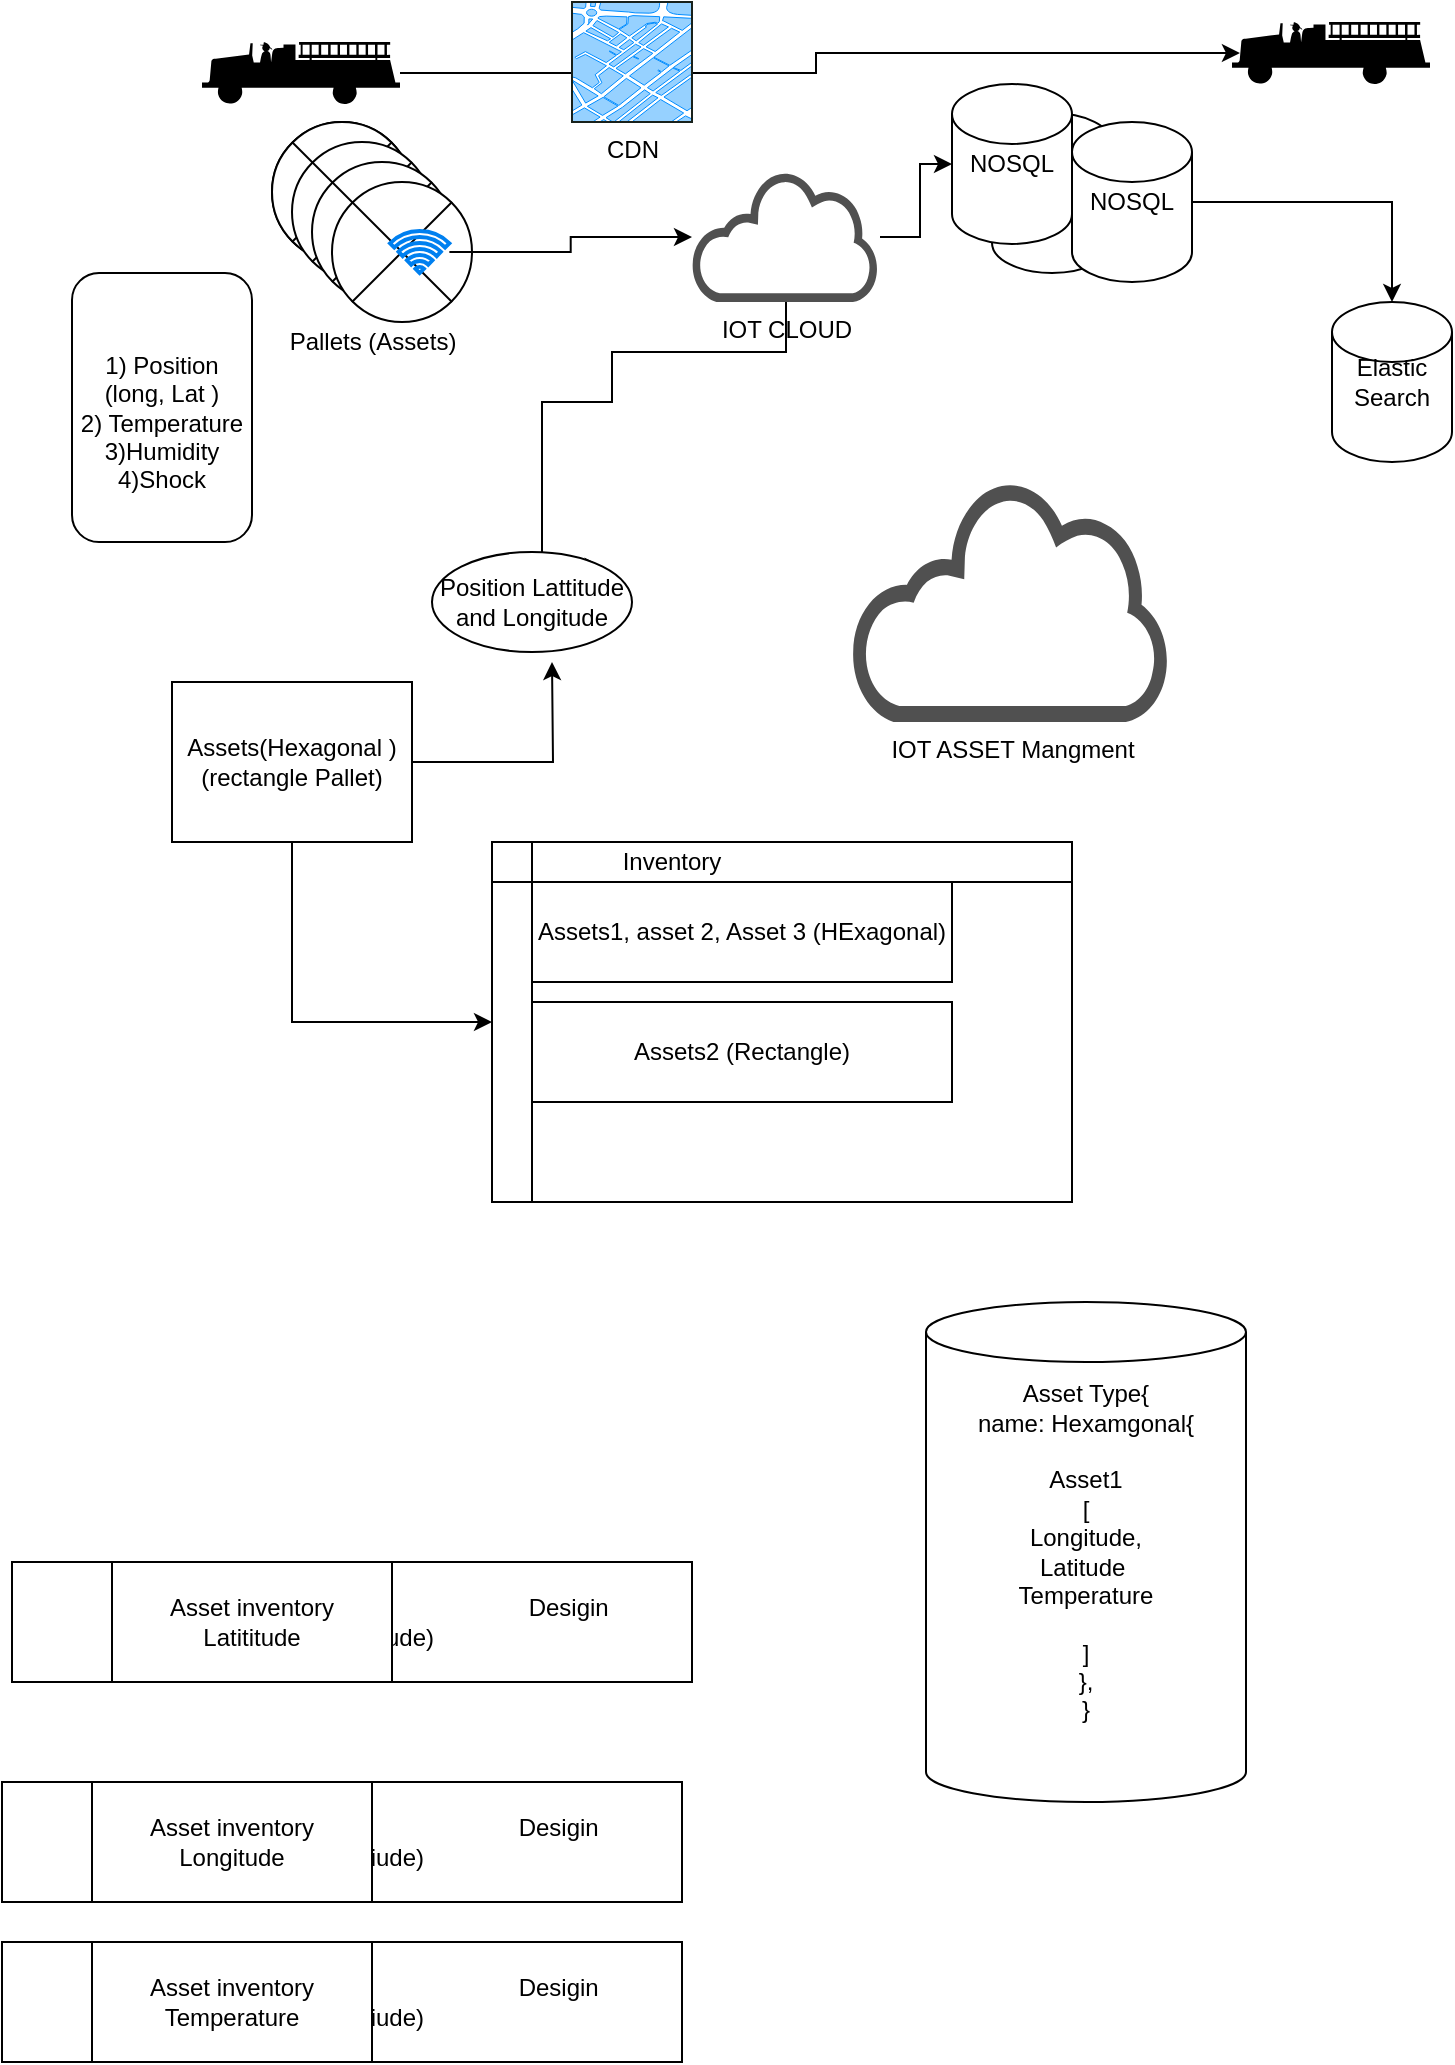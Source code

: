 <mxfile version="13.5.7" type="github"><diagram id="D3w5lH0AxNCdeBCPtkWT" name="Page-1"><mxGraphModel dx="868" dy="429" grid="1" gridSize="10" guides="1" tooltips="1" connect="1" arrows="1" fold="1" page="1" pageScale="1" pageWidth="1200" pageHeight="1920" math="0" shadow="0"><root><mxCell id="0"/><mxCell id="1" parent="0"/><mxCell id="ltcDWjptNssjjclR6L1z-1" value="" style="verticalLabelPosition=bottom;verticalAlign=top;html=1;shape=mxgraph.flowchart.or;" vertex="1" parent="1"><mxGeometry x="150" y="90" width="70" height="70" as="geometry"/></mxCell><mxCell id="ltcDWjptNssjjclR6L1z-2" value="" style="verticalLabelPosition=bottom;verticalAlign=top;html=1;shape=mxgraph.flowchart.or;" vertex="1" parent="1"><mxGeometry x="150" y="90" width="70" height="70" as="geometry"/></mxCell><mxCell id="ltcDWjptNssjjclR6L1z-3" value="" style="verticalLabelPosition=bottom;verticalAlign=top;html=1;shape=mxgraph.flowchart.or;" vertex="1" parent="1"><mxGeometry x="160" y="100" width="70" height="70" as="geometry"/></mxCell><mxCell id="ltcDWjptNssjjclR6L1z-4" value="" style="verticalLabelPosition=bottom;verticalAlign=top;html=1;shape=mxgraph.flowchart.or;" vertex="1" parent="1"><mxGeometry x="170" y="110" width="70" height="70" as="geometry"/></mxCell><mxCell id="ltcDWjptNssjjclR6L1z-5" value="" style="verticalLabelPosition=bottom;verticalAlign=top;html=1;shape=mxgraph.flowchart.or;" vertex="1" parent="1"><mxGeometry x="180" y="120" width="70" height="70" as="geometry"/></mxCell><mxCell id="ltcDWjptNssjjclR6L1z-6" value="Pallets (Assets) " style="text;html=1;align=center;verticalAlign=middle;resizable=0;points=[];autosize=1;" vertex="1" parent="1"><mxGeometry x="150" y="190" width="100" height="20" as="geometry"/></mxCell><mxCell id="ltcDWjptNssjjclR6L1z-7" value="&lt;div&gt;&lt;br&gt;&lt;/div&gt;&lt;div&gt;1) Position (long, Lat ) &lt;br&gt;&lt;/div&gt;&lt;div&gt;2) Temperature &lt;br&gt;&lt;/div&gt;&lt;div&gt;3)Humidity &lt;br&gt;&lt;/div&gt;&lt;div&gt;4)Shock &lt;br&gt;&lt;/div&gt;" style="rounded=1;whiteSpace=wrap;html=1;" vertex="1" parent="1"><mxGeometry x="50" y="165.5" width="90" height="134.5" as="geometry"/></mxCell><mxCell id="ltcDWjptNssjjclR6L1z-8" value="" style="shape=mxgraph.signs.transportation.firetruck;html=1;pointerEvents=1;fillColor=#000000;strokeColor=none;verticalLabelPosition=bottom;verticalAlign=top;align=center;" vertex="1" parent="1"><mxGeometry x="630" y="40" width="99" height="31" as="geometry"/></mxCell><mxCell id="ltcDWjptNssjjclR6L1z-10" style="edgeStyle=orthogonalEdgeStyle;rounded=0;orthogonalLoop=1;jettySize=auto;html=1;entryX=0.04;entryY=0.5;entryDx=0;entryDy=0;entryPerimeter=0;" edge="1" parent="1" source="ltcDWjptNssjjclR6L1z-9" target="ltcDWjptNssjjclR6L1z-8"><mxGeometry relative="1" as="geometry"/></mxCell><mxCell id="ltcDWjptNssjjclR6L1z-9" value="" style="shape=mxgraph.signs.transportation.firetruck;html=1;pointerEvents=1;fillColor=#000000;strokeColor=none;verticalLabelPosition=bottom;verticalAlign=top;align=center;" vertex="1" parent="1"><mxGeometry x="115" y="50" width="99" height="31" as="geometry"/></mxCell><mxCell id="ltcDWjptNssjjclR6L1z-13" style="edgeStyle=orthogonalEdgeStyle;rounded=0;orthogonalLoop=1;jettySize=auto;html=1;" edge="1" parent="1" source="ltcDWjptNssjjclR6L1z-11" target="ltcDWjptNssjjclR6L1z-12"><mxGeometry relative="1" as="geometry"/></mxCell><mxCell id="ltcDWjptNssjjclR6L1z-11" value="" style="html=1;verticalLabelPosition=bottom;align=center;labelBackgroundColor=#ffffff;verticalAlign=top;strokeWidth=2;strokeColor=#0080F0;shadow=0;dashed=0;shape=mxgraph.ios7.icons.wifi;pointerEvents=1" vertex="1" parent="1"><mxGeometry x="209" y="144.5" width="29.7" height="21" as="geometry"/></mxCell><mxCell id="ltcDWjptNssjjclR6L1z-18" style="edgeStyle=orthogonalEdgeStyle;rounded=0;orthogonalLoop=1;jettySize=auto;html=1;" edge="1" parent="1" source="ltcDWjptNssjjclR6L1z-12" target="ltcDWjptNssjjclR6L1z-16"><mxGeometry relative="1" as="geometry"/></mxCell><mxCell id="ltcDWjptNssjjclR6L1z-24" style="edgeStyle=orthogonalEdgeStyle;rounded=0;orthogonalLoop=1;jettySize=auto;html=1;entryX=1;entryY=0;entryDx=0;entryDy=0;" edge="1" parent="1" source="ltcDWjptNssjjclR6L1z-12" target="ltcDWjptNssjjclR6L1z-23"><mxGeometry relative="1" as="geometry"><mxPoint x="400" y="230" as="targetPoint"/><Array as="points"><mxPoint x="407" y="205"/><mxPoint x="320" y="205"/><mxPoint x="320" y="230"/><mxPoint x="285" y="230"/></Array></mxGeometry></mxCell><mxCell id="ltcDWjptNssjjclR6L1z-12" value="IOT CLOUD " style="pointerEvents=1;shadow=0;dashed=0;html=1;strokeColor=none;fillColor=#505050;labelPosition=center;verticalLabelPosition=bottom;outlineConnect=0;verticalAlign=top;align=center;shape=mxgraph.office.clouds.cloud;" vertex="1" parent="1"><mxGeometry x="360" y="115" width="94" height="65" as="geometry"/></mxCell><mxCell id="ltcDWjptNssjjclR6L1z-14" value="IOT ASSET Mangment " style="pointerEvents=1;shadow=0;dashed=0;html=1;strokeColor=none;fillColor=#505050;labelPosition=center;verticalLabelPosition=bottom;outlineConnect=0;verticalAlign=top;align=center;shape=mxgraph.office.clouds.cloud;" vertex="1" parent="1"><mxGeometry x="440" y="270" width="160" height="120" as="geometry"/></mxCell><mxCell id="ltcDWjptNssjjclR6L1z-15" value="NOSQL" style="shape=cylinder2;whiteSpace=wrap;html=1;boundedLbl=1;backgroundOutline=1;size=15;" vertex="1" parent="1"><mxGeometry x="510" y="85.5" width="60" height="80" as="geometry"/></mxCell><mxCell id="ltcDWjptNssjjclR6L1z-16" value="NOSQL" style="shape=cylinder2;whiteSpace=wrap;html=1;boundedLbl=1;backgroundOutline=1;size=15;" vertex="1" parent="1"><mxGeometry x="490" y="71" width="60" height="80" as="geometry"/></mxCell><mxCell id="ltcDWjptNssjjclR6L1z-20" style="edgeStyle=orthogonalEdgeStyle;rounded=0;orthogonalLoop=1;jettySize=auto;html=1;" edge="1" parent="1" source="ltcDWjptNssjjclR6L1z-17" target="ltcDWjptNssjjclR6L1z-19"><mxGeometry relative="1" as="geometry"/></mxCell><mxCell id="ltcDWjptNssjjclR6L1z-17" value="NOSQL" style="shape=cylinder2;whiteSpace=wrap;html=1;boundedLbl=1;backgroundOutline=1;size=15;" vertex="1" parent="1"><mxGeometry x="550" y="90" width="60" height="80" as="geometry"/></mxCell><mxCell id="ltcDWjptNssjjclR6L1z-19" value="Elastic Search " style="shape=cylinder2;whiteSpace=wrap;html=1;boundedLbl=1;backgroundOutline=1;size=15;" vertex="1" parent="1"><mxGeometry x="680" y="180" width="60" height="80" as="geometry"/></mxCell><mxCell id="ltcDWjptNssjjclR6L1z-25" style="edgeStyle=orthogonalEdgeStyle;rounded=0;orthogonalLoop=1;jettySize=auto;html=1;" edge="1" parent="1" source="ltcDWjptNssjjclR6L1z-22"><mxGeometry relative="1" as="geometry"><mxPoint x="290" y="360" as="targetPoint"/></mxGeometry></mxCell><mxCell id="ltcDWjptNssjjclR6L1z-31" style="edgeStyle=orthogonalEdgeStyle;rounded=0;orthogonalLoop=1;jettySize=auto;html=1;exitX=0.5;exitY=1;exitDx=0;exitDy=0;" edge="1" parent="1" source="ltcDWjptNssjjclR6L1z-22" target="ltcDWjptNssjjclR6L1z-27"><mxGeometry relative="1" as="geometry"/></mxCell><mxCell id="ltcDWjptNssjjclR6L1z-22" value="Assets(Hexagonal )(rectangle Pallet)" style="rounded=0;whiteSpace=wrap;html=1;" vertex="1" parent="1"><mxGeometry x="100" y="370" width="120" height="80" as="geometry"/></mxCell><mxCell id="ltcDWjptNssjjclR6L1z-23" value="Position Lattitude and Longitude " style="ellipse;whiteSpace=wrap;html=1;" vertex="1" parent="1"><mxGeometry x="230" y="305" width="100" height="50" as="geometry"/></mxCell><mxCell id="ltcDWjptNssjjclR6L1z-27" value="" style="shape=internalStorage;whiteSpace=wrap;html=1;backgroundOutline=1;" vertex="1" parent="1"><mxGeometry x="260" y="450" width="290" height="180" as="geometry"/></mxCell><mxCell id="ltcDWjptNssjjclR6L1z-28" value="Assets1, asset 2, Asset 3 (HExagonal)" style="rounded=0;whiteSpace=wrap;html=1;" vertex="1" parent="1"><mxGeometry x="280" y="470" width="210" height="50" as="geometry"/></mxCell><mxCell id="ltcDWjptNssjjclR6L1z-29" value="Assets2 (Rectangle) " style="rounded=0;whiteSpace=wrap;html=1;" vertex="1" parent="1"><mxGeometry x="280" y="530" width="210" height="50" as="geometry"/></mxCell><mxCell id="ltcDWjptNssjjclR6L1z-30" value="Inventory " style="text;html=1;strokeColor=none;fillColor=none;align=center;verticalAlign=middle;whiteSpace=wrap;rounded=0;" vertex="1" parent="1"><mxGeometry x="310" y="450" width="80" height="20" as="geometry"/></mxCell><mxCell id="ltcDWjptNssjjclR6L1z-36" value="&amp;nbsp;&amp;nbsp;&amp;nbsp;&amp;nbsp;&amp;nbsp;&amp;nbsp;&amp;nbsp;&amp;nbsp;&amp;nbsp;&amp;nbsp;&amp;nbsp;&amp;nbsp;&amp;nbsp;&amp;nbsp;&amp;nbsp;&amp;nbsp;&amp;nbsp;&amp;nbsp;&amp;nbsp;&amp;nbsp;&amp;nbsp;&amp;nbsp;&amp;nbsp;&amp;nbsp;&amp;nbsp;&amp;nbsp;&amp;nbsp;&amp;nbsp;&amp;nbsp;&amp;nbsp;&amp;nbsp;&amp;nbsp;&amp;nbsp;&amp;nbsp;&amp;nbsp;&amp;nbsp;&amp;nbsp;&amp;nbsp;&amp;nbsp;&amp;nbsp;&amp;nbsp;&amp;nbsp;&amp;nbsp;&amp;nbsp;&amp;nbsp;&amp;nbsp;&amp;nbsp;&amp;nbsp;&amp;nbsp;&amp;nbsp;&amp;nbsp;&amp;nbsp;&amp;nbsp;&amp;nbsp;&amp;nbsp;&amp;nbsp;&amp;nbsp;&amp;nbsp;&amp;nbsp;&amp;nbsp;&amp;nbsp;&amp;nbsp;&amp;nbsp;&amp;nbsp; Desigin Model(latitiude)" style="rounded=0;whiteSpace=wrap;html=1;" vertex="1" parent="1"><mxGeometry x="20" y="810" width="340" height="60" as="geometry"/></mxCell><mxCell id="ltcDWjptNssjjclR6L1z-37" value="&lt;div&gt;Asset inventory &lt;br&gt;&lt;/div&gt;&lt;div&gt;Latititude&lt;/div&gt;" style="rounded=0;whiteSpace=wrap;html=1;" vertex="1" parent="1"><mxGeometry x="70" y="810" width="140" height="60" as="geometry"/></mxCell><mxCell id="ltcDWjptNssjjclR6L1z-39" value="&amp;nbsp;&amp;nbsp;&amp;nbsp;&amp;nbsp;&amp;nbsp;&amp;nbsp;&amp;nbsp;&amp;nbsp;&amp;nbsp;&amp;nbsp;&amp;nbsp;&amp;nbsp;&amp;nbsp;&amp;nbsp;&amp;nbsp;&amp;nbsp;&amp;nbsp;&amp;nbsp;&amp;nbsp;&amp;nbsp;&amp;nbsp;&amp;nbsp;&amp;nbsp;&amp;nbsp;&amp;nbsp;&amp;nbsp;&amp;nbsp;&amp;nbsp;&amp;nbsp;&amp;nbsp;&amp;nbsp;&amp;nbsp;&amp;nbsp;&amp;nbsp;&amp;nbsp;&amp;nbsp;&amp;nbsp;&amp;nbsp;&amp;nbsp;&amp;nbsp;&amp;nbsp;&amp;nbsp;&amp;nbsp;&amp;nbsp;&amp;nbsp;&amp;nbsp;&amp;nbsp;&amp;nbsp;&amp;nbsp;&amp;nbsp;&amp;nbsp;&amp;nbsp;&amp;nbsp;&amp;nbsp;&amp;nbsp;&amp;nbsp;&amp;nbsp;&amp;nbsp;&amp;nbsp;&amp;nbsp;&amp;nbsp;&amp;nbsp;&amp;nbsp;&amp;nbsp; Desigin Model(latitiude)" style="rounded=0;whiteSpace=wrap;html=1;" vertex="1" parent="1"><mxGeometry x="15" y="1000" width="340" height="60" as="geometry"/></mxCell><mxCell id="ltcDWjptNssjjclR6L1z-40" value="&amp;nbsp;&amp;nbsp;&amp;nbsp;&amp;nbsp;&amp;nbsp;&amp;nbsp;&amp;nbsp;&amp;nbsp;&amp;nbsp;&amp;nbsp;&amp;nbsp;&amp;nbsp;&amp;nbsp;&amp;nbsp;&amp;nbsp;&amp;nbsp;&amp;nbsp;&amp;nbsp;&amp;nbsp;&amp;nbsp;&amp;nbsp;&amp;nbsp;&amp;nbsp;&amp;nbsp;&amp;nbsp;&amp;nbsp;&amp;nbsp;&amp;nbsp;&amp;nbsp;&amp;nbsp;&amp;nbsp;&amp;nbsp;&amp;nbsp;&amp;nbsp;&amp;nbsp;&amp;nbsp;&amp;nbsp;&amp;nbsp;&amp;nbsp;&amp;nbsp;&amp;nbsp;&amp;nbsp;&amp;nbsp;&amp;nbsp;&amp;nbsp;&amp;nbsp;&amp;nbsp;&amp;nbsp;&amp;nbsp;&amp;nbsp;&amp;nbsp;&amp;nbsp;&amp;nbsp;&amp;nbsp;&amp;nbsp;&amp;nbsp;&amp;nbsp;&amp;nbsp;&amp;nbsp;&amp;nbsp;&amp;nbsp;&amp;nbsp;&amp;nbsp;&amp;nbsp; Desigin Model(latitiude)" style="rounded=0;whiteSpace=wrap;html=1;" vertex="1" parent="1"><mxGeometry x="15" y="920" width="340" height="60" as="geometry"/></mxCell><mxCell id="ltcDWjptNssjjclR6L1z-41" value="&lt;div&gt;Asset inventory Temperature&lt;br&gt;&lt;/div&gt;" style="rounded=0;whiteSpace=wrap;html=1;" vertex="1" parent="1"><mxGeometry x="60" y="1000" width="140" height="60" as="geometry"/></mxCell><mxCell id="ltcDWjptNssjjclR6L1z-42" value="&lt;div&gt;Asset inventory &lt;br&gt;&lt;/div&gt;&lt;div&gt;Longitude&lt;/div&gt;" style="rounded=0;whiteSpace=wrap;html=1;" vertex="1" parent="1"><mxGeometry x="60" y="920" width="140" height="60" as="geometry"/></mxCell><mxCell id="ltcDWjptNssjjclR6L1z-44" value="&lt;div&gt;Asset Type{ &lt;br&gt;&lt;/div&gt;&lt;div&gt;name: Hexamgonal{&lt;/div&gt;&lt;div&gt;&lt;br&gt;&lt;/div&gt;&lt;div&gt;Asset1&lt;br&gt;&lt;/div&gt;&lt;div&gt;[&lt;/div&gt;&lt;div&gt;Longitude,&lt;/div&gt;&lt;div&gt;Latitude&amp;nbsp; &lt;br&gt;&lt;/div&gt;&lt;div&gt;Temperature&lt;br&gt;&lt;/div&gt;&lt;div&gt;&lt;br&gt;&lt;/div&gt;&lt;div&gt;]&lt;br&gt;&lt;/div&gt;&lt;div&gt;},&lt;/div&gt;&lt;div&gt;}&lt;/div&gt;" style="shape=cylinder2;whiteSpace=wrap;html=1;boundedLbl=1;backgroundOutline=1;size=15;" vertex="1" parent="1"><mxGeometry x="477" y="680" width="160" height="250" as="geometry"/></mxCell><mxCell id="ltcDWjptNssjjclR6L1z-45" value="CDN" style="verticalLabelPosition=bottom;verticalAlign=top;html=1;shadow=0;dashed=0;strokeWidth=1;shape=mxgraph.ios.iBgMap;strokeColor=#18211b;strokeColor2=#008cff;fillColor2=#96D1FF;" vertex="1" parent="1"><mxGeometry x="300" y="30" width="60" height="60" as="geometry"/></mxCell></root></mxGraphModel></diagram></mxfile>